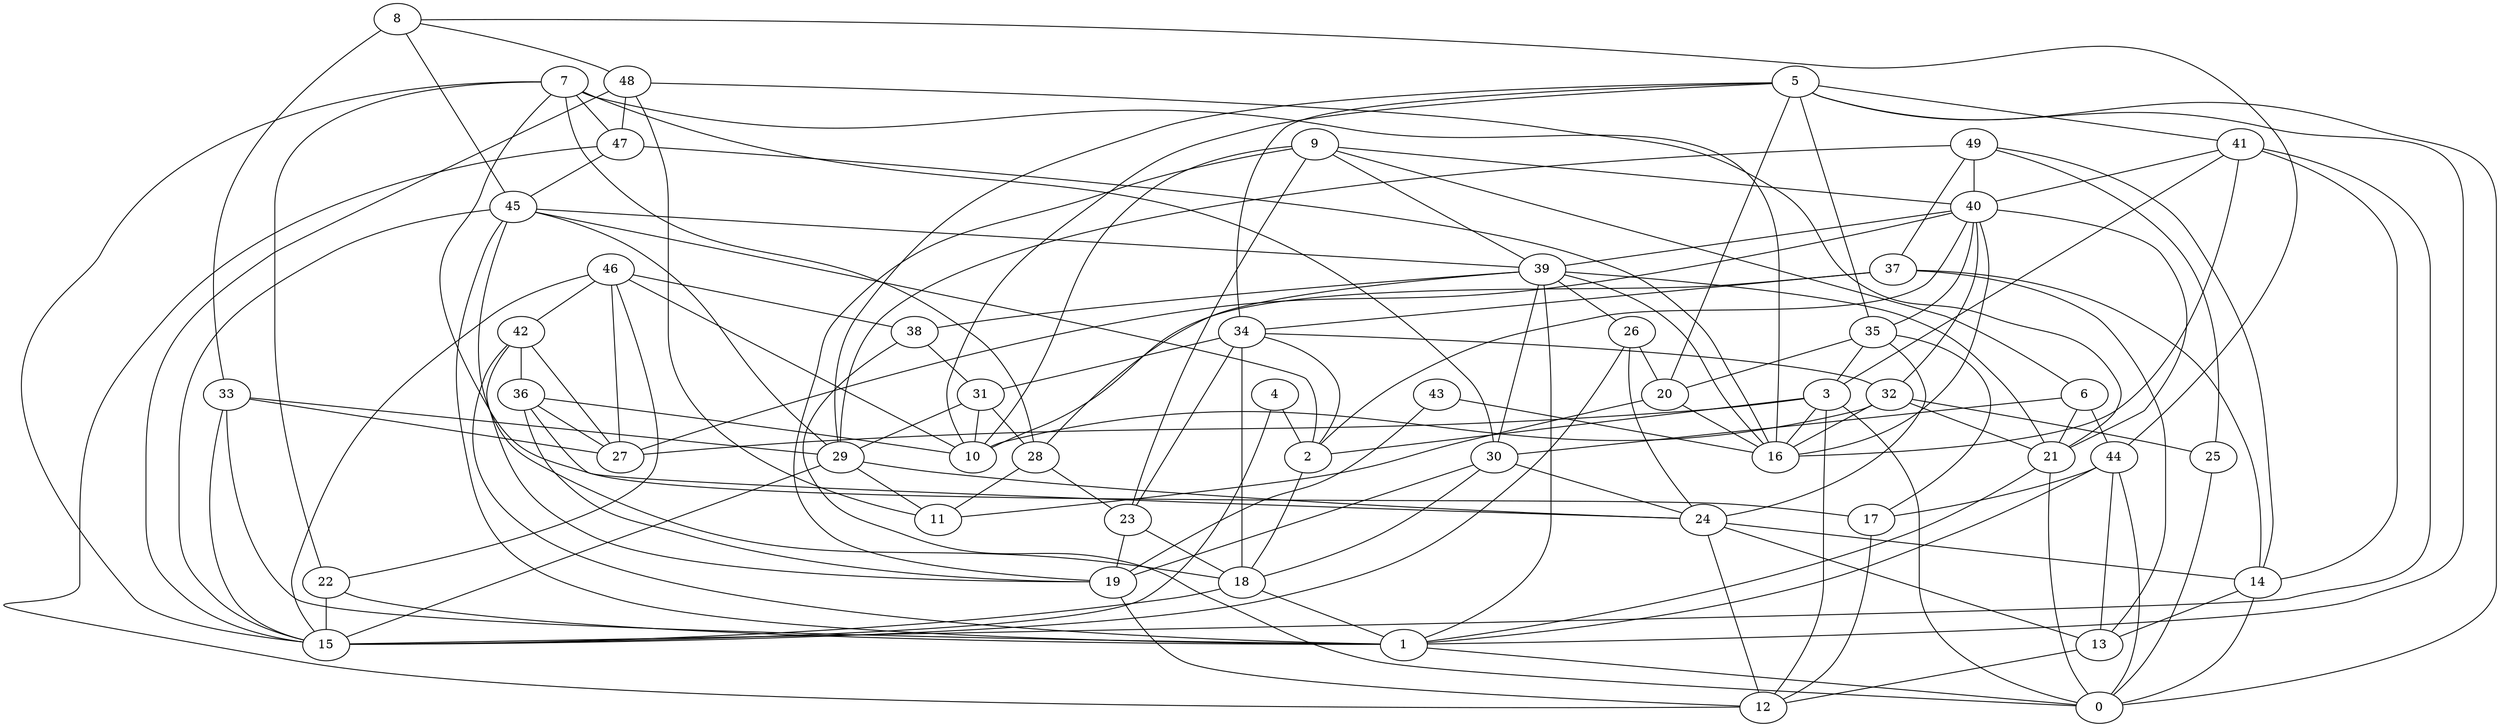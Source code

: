 digraph GG_graph {

subgraph G_graph {
edge [color = black]
"38" -> "0" [dir = none]
"17" -> "12" [dir = none]
"40" -> "35" [dir = none]
"40" -> "2" [dir = none]
"40" -> "27" [dir = none]
"40" -> "16" [dir = none]
"41" -> "3" [dir = none]
"41" -> "14" [dir = none]
"41" -> "40" [dir = none]
"28" -> "11" [dir = none]
"31" -> "29" [dir = none]
"31" -> "28" [dir = none]
"4" -> "2" [dir = none]
"4" -> "15" [dir = none]
"24" -> "14" [dir = none]
"24" -> "12" [dir = none]
"24" -> "13" [dir = none]
"49" -> "37" [dir = none]
"49" -> "14" [dir = none]
"49" -> "29" [dir = none]
"49" -> "25" [dir = none]
"42" -> "36" [dir = none]
"42" -> "19" [dir = none]
"42" -> "1" [dir = none]
"42" -> "27" [dir = none]
"39" -> "28" [dir = none]
"39" -> "21" [dir = none]
"39" -> "26" [dir = none]
"39" -> "16" [dir = none]
"39" -> "1" [dir = none]
"39" -> "38" [dir = none]
"46" -> "15" [dir = none]
"46" -> "38" [dir = none]
"46" -> "27" [dir = none]
"46" -> "22" [dir = none]
"29" -> "24" [dir = none]
"29" -> "11" [dir = none]
"29" -> "15" [dir = none]
"48" -> "21" [dir = none]
"48" -> "15" [dir = none]
"18" -> "15" [dir = none]
"20" -> "16" [dir = none]
"47" -> "12" [dir = none]
"47" -> "16" [dir = none]
"47" -> "45" [dir = none]
"35" -> "17" [dir = none]
"35" -> "20" [dir = none]
"43" -> "19" [dir = none]
"43" -> "16" [dir = none]
"22" -> "1" [dir = none]
"22" -> "15" [dir = none]
"9" -> "10" [dir = none]
"9" -> "40" [dir = none]
"9" -> "6" [dir = none]
"36" -> "24" [dir = none]
"36" -> "19" [dir = none]
"19" -> "12" [dir = none]
"30" -> "18" [dir = none]
"30" -> "19" [dir = none]
"30" -> "24" [dir = none]
"3" -> "0" [dir = none]
"3" -> "16" [dir = none]
"3" -> "2" [dir = none]
"45" -> "39" [dir = none]
"45" -> "29" [dir = none]
"45" -> "15" [dir = none]
"45" -> "1" [dir = none]
"45" -> "2" [dir = none]
"6" -> "44" [dir = none]
"6" -> "30" [dir = none]
"6" -> "21" [dir = none]
"37" -> "13" [dir = none]
"37" -> "14" [dir = none]
"26" -> "24" [dir = none]
"26" -> "15" [dir = none]
"32" -> "25" [dir = none]
"32" -> "21" [dir = none]
"14" -> "0" [dir = none]
"34" -> "31" [dir = none]
"34" -> "2" [dir = none]
"34" -> "18" [dir = none]
"34" -> "32" [dir = none]
"5" -> "1" [dir = none]
"5" -> "29" [dir = none]
"5" -> "10" [dir = none]
"7" -> "17" [dir = none]
"7" -> "28" [dir = none]
"7" -> "30" [dir = none]
"7" -> "16" [dir = none]
"8" -> "45" [dir = none]
"8" -> "33" [dir = none]
"8" -> "44" [dir = none]
"44" -> "0" [dir = none]
"33" -> "27" [dir = none]
"33" -> "1" [dir = none]
"21" -> "1" [dir = none]
"23" -> "19" [dir = none]
"23" -> "18" [dir = none]
"13" -> "12" [dir = none]
"5" -> "35" [dir = none]
"44" -> "13" [dir = none]
"9" -> "23" [dir = none]
"48" -> "47" [dir = none]
"44" -> "1" [dir = none]
"3" -> "12" [dir = none]
"18" -> "1" [dir = none]
"28" -> "23" [dir = none]
"48" -> "11" [dir = none]
"9" -> "19" [dir = none]
"7" -> "47" [dir = none]
"40" -> "32" [dir = none]
"40" -> "39" [dir = none]
"38" -> "31" [dir = none]
"41" -> "16" [dir = none]
"14" -> "13" [dir = none]
"25" -> "0" [dir = none]
"3" -> "27" [dir = none]
"1" -> "0" [dir = none]
"7" -> "15" [dir = none]
"40" -> "21" [dir = none]
"20" -> "11" [dir = none]
"32" -> "16" [dir = none]
"46" -> "10" [dir = none]
"41" -> "15" [dir = none]
"46" -> "42" [dir = none]
"39" -> "30" [dir = none]
"9" -> "39" [dir = none]
"35" -> "3" [dir = none]
"45" -> "18" [dir = none]
"44" -> "17" [dir = none]
"26" -> "20" [dir = none]
"49" -> "40" [dir = none]
"37" -> "34" [dir = none]
"33" -> "15" [dir = none]
"5" -> "20" [dir = none]
"32" -> "10" [dir = none]
"36" -> "10" [dir = none]
"5" -> "41" [dir = none]
"35" -> "24" [dir = none]
"7" -> "22" [dir = none]
"5" -> "0" [dir = none]
"21" -> "0" [dir = none]
"37" -> "10" [dir = none]
"5" -> "34" [dir = none]
"34" -> "23" [dir = none]
"36" -> "27" [dir = none]
"33" -> "29" [dir = none]
"8" -> "48" [dir = none]
"31" -> "10" [dir = none]
"2" -> "18" [dir = none]
}

}
